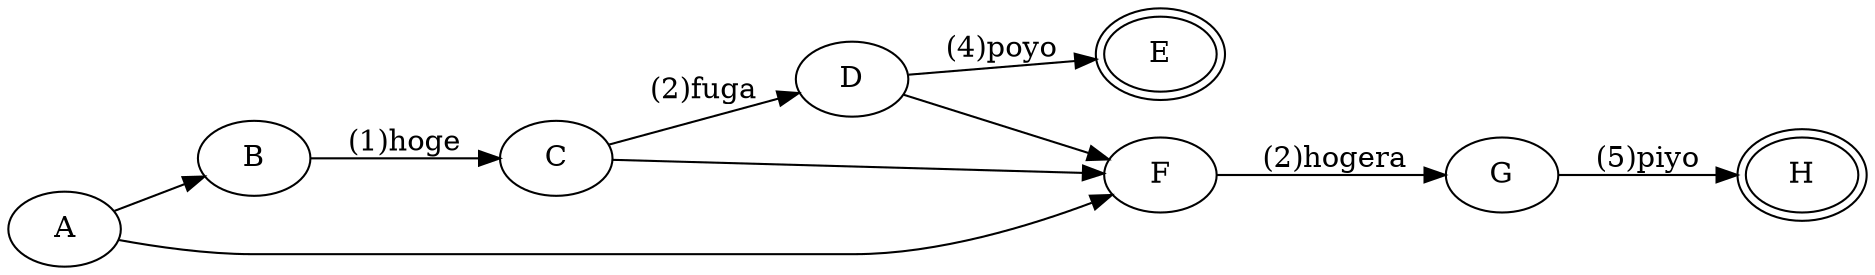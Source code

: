 digraph nfa {
 graph [size = "50, 30", rankdir = LR];
 E [peripheries = 2];
 H [peripheries = 2];
 A -> B;
 A -> F;
 B -> C [label = "(1)hoge"];
 C -> D [label = "(2)fuga"];
 D -> E [label = "(4)poyo"];
 F -> G [label = "(2)hogera"];
 G -> H [label = "(5)piyo"];
 C -> F;
 D -> F;
}